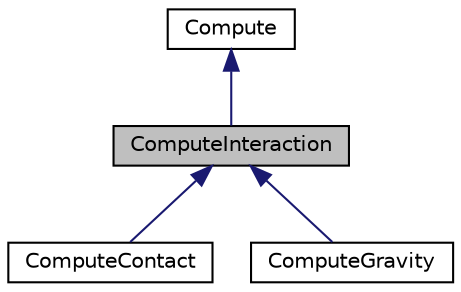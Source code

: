 digraph "ComputeInteraction"
{
  edge [fontname="Helvetica",fontsize="10",labelfontname="Helvetica",labelfontsize="10"];
  node [fontname="Helvetica",fontsize="10",shape=record];
  Node0 [label="ComputeInteraction",height=0.2,width=0.4,color="black", fillcolor="grey75", style="filled", fontcolor="black"];
  Node1 -> Node0 [dir="back",color="midnightblue",fontsize="10",style="solid",fontname="Helvetica"];
  Node1 [label="Compute",height=0.2,width=0.4,color="black", fillcolor="white", style="filled",URL="$class_compute.html",tooltip="Base class for all compute. "];
  Node0 -> Node2 [dir="back",color="midnightblue",fontsize="10",style="solid",fontname="Helvetica"];
  Node2 [label="ComputeContact",height=0.2,width=0.4,color="black", fillcolor="white", style="filled",URL="$class_compute_contact.html",tooltip="Compute contact interaction between ping-pong balls. "];
  Node0 -> Node3 [dir="back",color="midnightblue",fontsize="10",style="solid",fontname="Helvetica"];
  Node3 [label="ComputeGravity",height=0.2,width=0.4,color="black", fillcolor="white", style="filled",URL="$class_compute_gravity.html",tooltip="Compute Newton gravity interaction. "];
}
